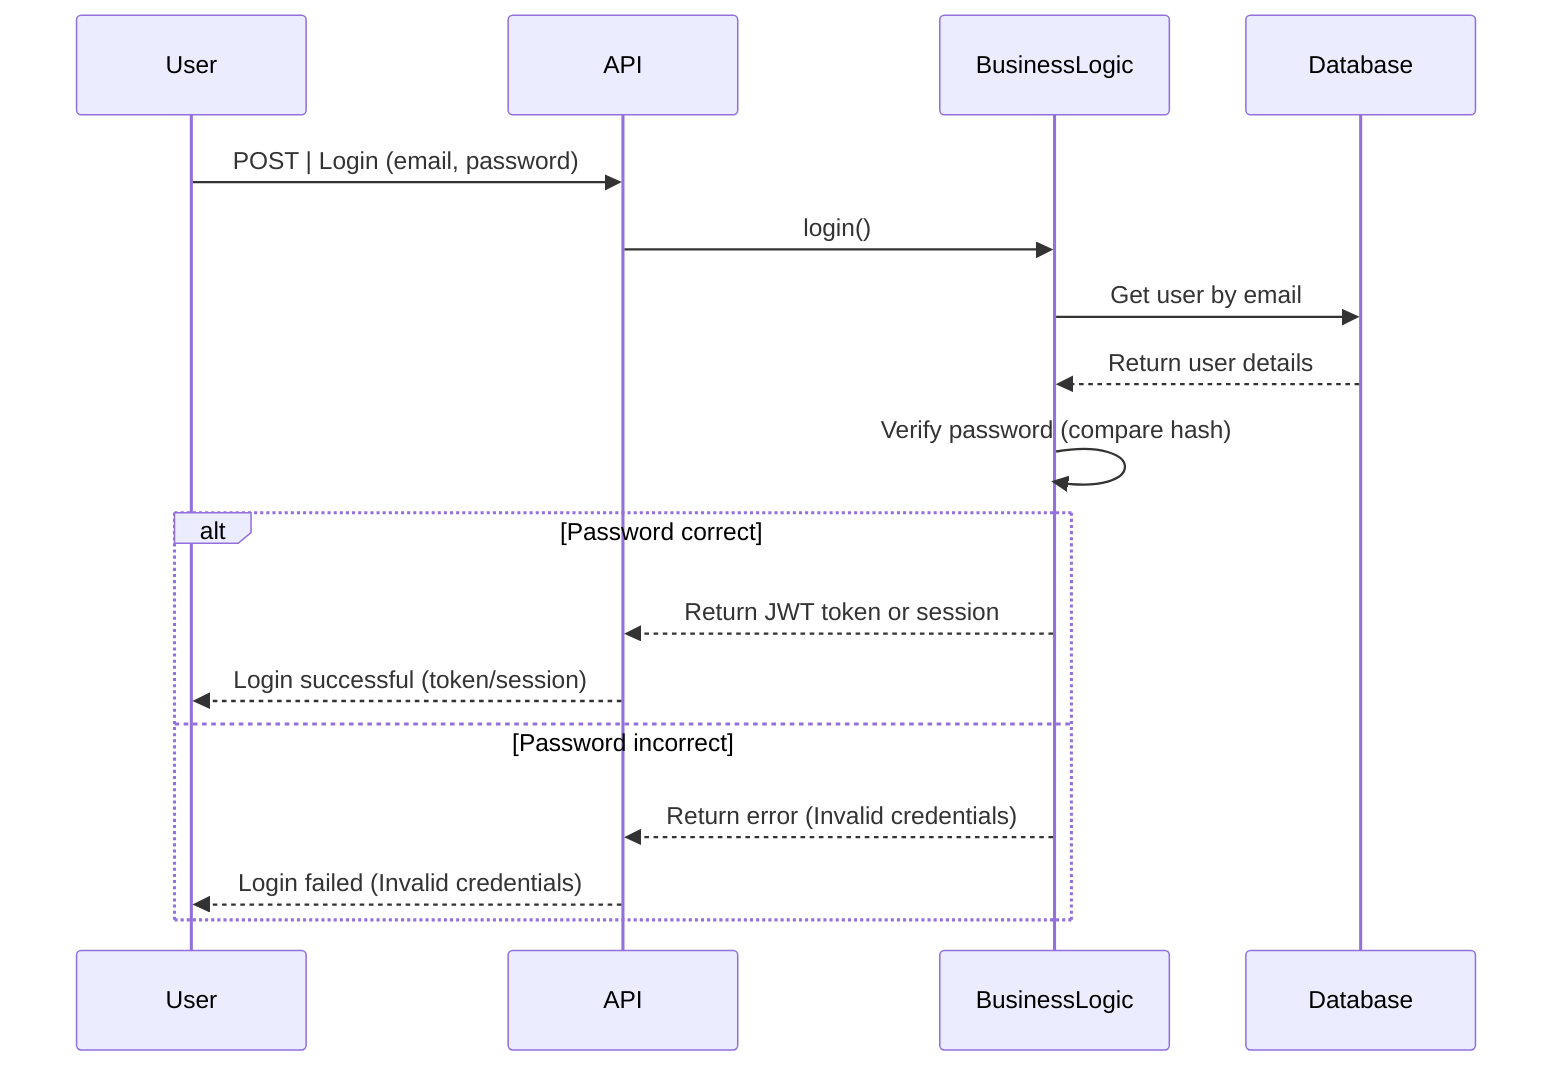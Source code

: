 sequenceDiagram
    participant User
    participant API
    participant BusinessLogic
    participant Database

    User->>API: POST | Login (email, password)
    API->>BusinessLogic: login()
    BusinessLogic->>Database: Get user by email
    Database-->>BusinessLogic: Return user details
    BusinessLogic->>BusinessLogic: Verify password (compare hash)
    alt Password correct
        BusinessLogic-->>API: Return JWT token or session
        API-->>User: Login successful (token/session)
    else Password incorrect
        BusinessLogic-->>API: Return error (Invalid credentials)
        API-->>User: Login failed (Invalid credentials)
    end
